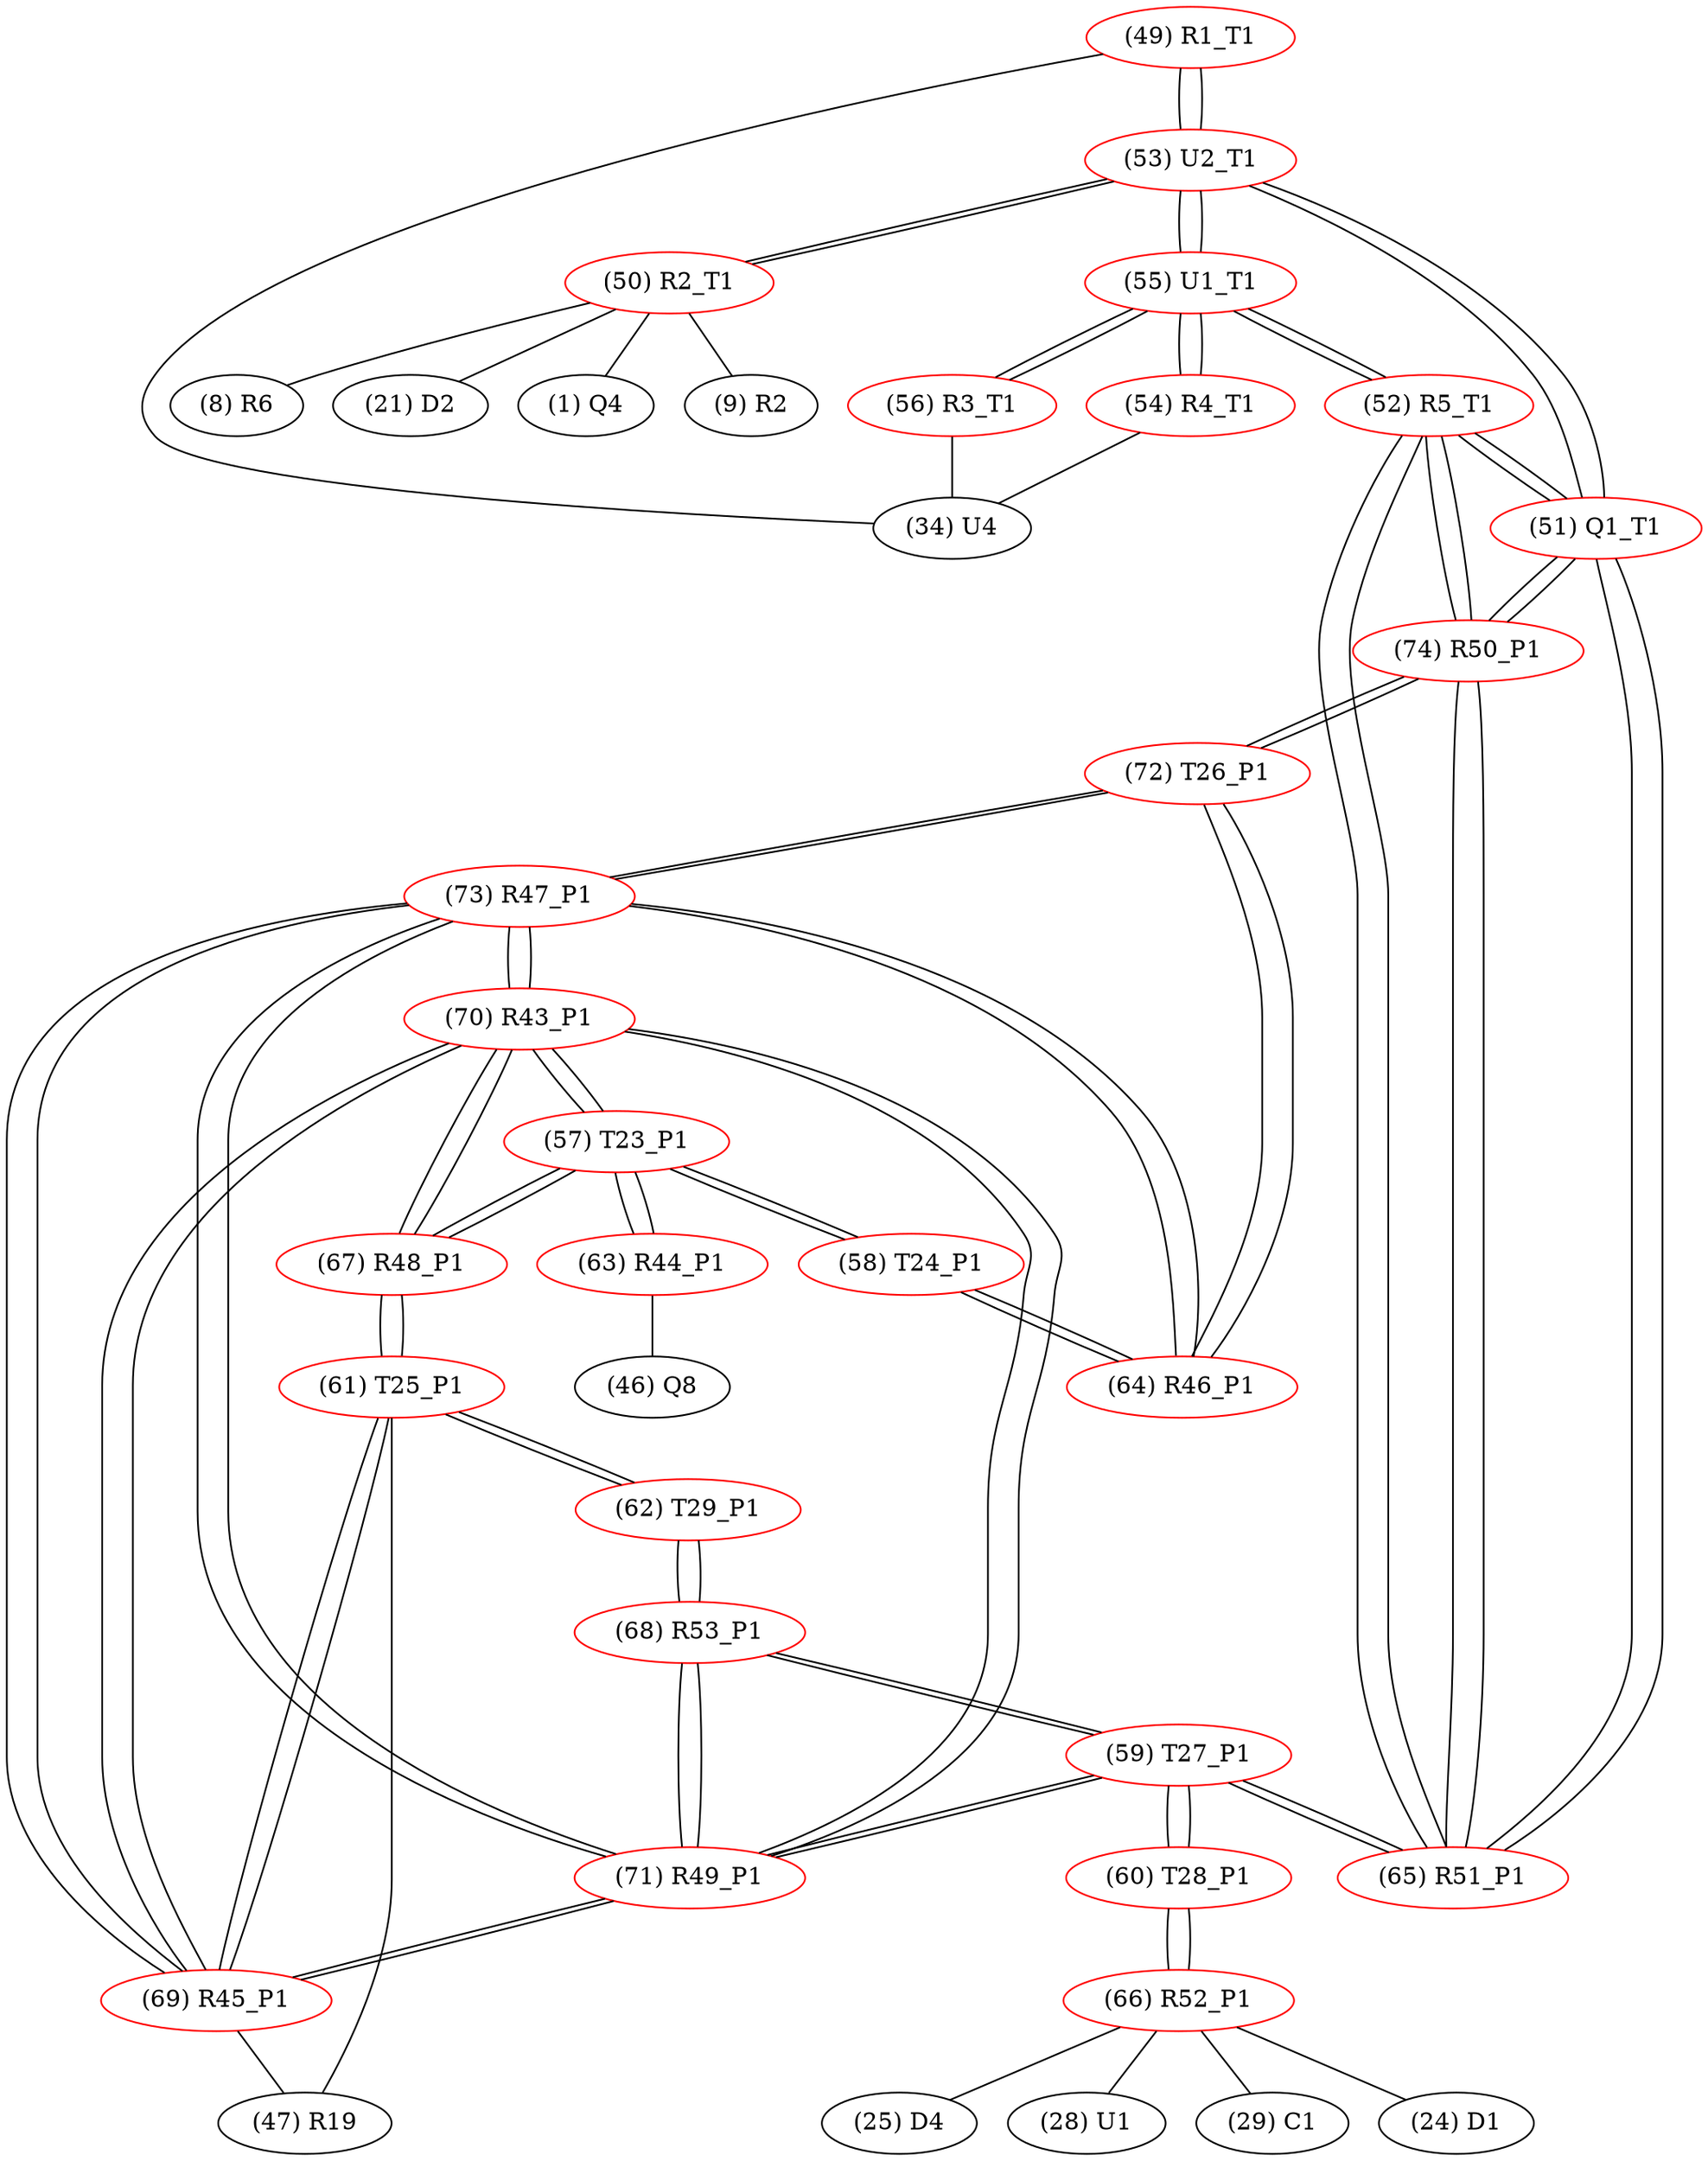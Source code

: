 graph {
	49 [label="(49) R1_T1" color=red]
	34 [label="(34) U4"]
	53 [label="(53) U2_T1"]
	50 [label="(50) R2_T1" color=red]
	1 [label="(1) Q4"]
	9 [label="(9) R2"]
	8 [label="(8) R6"]
	21 [label="(21) D2"]
	53 [label="(53) U2_T1"]
	51 [label="(51) Q1_T1" color=red]
	53 [label="(53) U2_T1"]
	65 [label="(65) R51_P1"]
	74 [label="(74) R50_P1"]
	52 [label="(52) R5_T1"]
	52 [label="(52) R5_T1" color=red]
	55 [label="(55) U1_T1"]
	65 [label="(65) R51_P1"]
	74 [label="(74) R50_P1"]
	51 [label="(51) Q1_T1"]
	53 [label="(53) U2_T1" color=red]
	50 [label="(50) R2_T1"]
	55 [label="(55) U1_T1"]
	49 [label="(49) R1_T1"]
	51 [label="(51) Q1_T1"]
	54 [label="(54) R4_T1" color=red]
	34 [label="(34) U4"]
	55 [label="(55) U1_T1"]
	55 [label="(55) U1_T1" color=red]
	56 [label="(56) R3_T1"]
	54 [label="(54) R4_T1"]
	53 [label="(53) U2_T1"]
	52 [label="(52) R5_T1"]
	56 [label="(56) R3_T1" color=red]
	34 [label="(34) U4"]
	55 [label="(55) U1_T1"]
	57 [label="(57) T23_P1" color=red]
	67 [label="(67) R48_P1"]
	70 [label="(70) R43_P1"]
	58 [label="(58) T24_P1"]
	63 [label="(63) R44_P1"]
	58 [label="(58) T24_P1" color=red]
	64 [label="(64) R46_P1"]
	57 [label="(57) T23_P1"]
	59 [label="(59) T27_P1" color=red]
	65 [label="(65) R51_P1"]
	60 [label="(60) T28_P1"]
	68 [label="(68) R53_P1"]
	71 [label="(71) R49_P1"]
	60 [label="(60) T28_P1" color=red]
	66 [label="(66) R52_P1"]
	59 [label="(59) T27_P1"]
	61 [label="(61) T25_P1" color=red]
	62 [label="(62) T29_P1"]
	67 [label="(67) R48_P1"]
	69 [label="(69) R45_P1"]
	47 [label="(47) R19"]
	62 [label="(62) T29_P1" color=red]
	61 [label="(61) T25_P1"]
	68 [label="(68) R53_P1"]
	63 [label="(63) R44_P1" color=red]
	46 [label="(46) Q8"]
	57 [label="(57) T23_P1"]
	64 [label="(64) R46_P1" color=red]
	72 [label="(72) T26_P1"]
	73 [label="(73) R47_P1"]
	58 [label="(58) T24_P1"]
	65 [label="(65) R51_P1" color=red]
	59 [label="(59) T27_P1"]
	74 [label="(74) R50_P1"]
	52 [label="(52) R5_T1"]
	51 [label="(51) Q1_T1"]
	66 [label="(66) R52_P1" color=red]
	24 [label="(24) D1"]
	25 [label="(25) D4"]
	28 [label="(28) U1"]
	29 [label="(29) C1"]
	60 [label="(60) T28_P1"]
	67 [label="(67) R48_P1" color=red]
	61 [label="(61) T25_P1"]
	57 [label="(57) T23_P1"]
	70 [label="(70) R43_P1"]
	68 [label="(68) R53_P1" color=red]
	62 [label="(62) T29_P1"]
	59 [label="(59) T27_P1"]
	71 [label="(71) R49_P1"]
	69 [label="(69) R45_P1" color=red]
	73 [label="(73) R47_P1"]
	70 [label="(70) R43_P1"]
	71 [label="(71) R49_P1"]
	61 [label="(61) T25_P1"]
	47 [label="(47) R19"]
	70 [label="(70) R43_P1" color=red]
	67 [label="(67) R48_P1"]
	57 [label="(57) T23_P1"]
	73 [label="(73) R47_P1"]
	69 [label="(69) R45_P1"]
	71 [label="(71) R49_P1"]
	71 [label="(71) R49_P1" color=red]
	73 [label="(73) R47_P1"]
	69 [label="(69) R45_P1"]
	70 [label="(70) R43_P1"]
	59 [label="(59) T27_P1"]
	68 [label="(68) R53_P1"]
	72 [label="(72) T26_P1" color=red]
	74 [label="(74) R50_P1"]
	64 [label="(64) R46_P1"]
	73 [label="(73) R47_P1"]
	73 [label="(73) R47_P1" color=red]
	69 [label="(69) R45_P1"]
	70 [label="(70) R43_P1"]
	71 [label="(71) R49_P1"]
	72 [label="(72) T26_P1"]
	64 [label="(64) R46_P1"]
	74 [label="(74) R50_P1" color=red]
	72 [label="(72) T26_P1"]
	65 [label="(65) R51_P1"]
	52 [label="(52) R5_T1"]
	51 [label="(51) Q1_T1"]
	49 -- 34
	49 -- 53
	50 -- 1
	50 -- 9
	50 -- 8
	50 -- 21
	50 -- 53
	51 -- 53
	51 -- 65
	51 -- 74
	51 -- 52
	52 -- 55
	52 -- 65
	52 -- 74
	52 -- 51
	53 -- 50
	53 -- 55
	53 -- 49
	53 -- 51
	54 -- 34
	54 -- 55
	55 -- 56
	55 -- 54
	55 -- 53
	55 -- 52
	56 -- 34
	56 -- 55
	57 -- 67
	57 -- 70
	57 -- 58
	57 -- 63
	58 -- 64
	58 -- 57
	59 -- 65
	59 -- 60
	59 -- 68
	59 -- 71
	60 -- 66
	60 -- 59
	61 -- 62
	61 -- 67
	61 -- 69
	61 -- 47
	62 -- 61
	62 -- 68
	63 -- 46
	63 -- 57
	64 -- 72
	64 -- 73
	64 -- 58
	65 -- 59
	65 -- 74
	65 -- 52
	65 -- 51
	66 -- 24
	66 -- 25
	66 -- 28
	66 -- 29
	66 -- 60
	67 -- 61
	67 -- 57
	67 -- 70
	68 -- 62
	68 -- 59
	68 -- 71
	69 -- 73
	69 -- 70
	69 -- 71
	69 -- 61
	69 -- 47
	70 -- 67
	70 -- 57
	70 -- 73
	70 -- 69
	70 -- 71
	71 -- 73
	71 -- 69
	71 -- 70
	71 -- 59
	71 -- 68
	72 -- 74
	72 -- 64
	72 -- 73
	73 -- 69
	73 -- 70
	73 -- 71
	73 -- 72
	73 -- 64
	74 -- 72
	74 -- 65
	74 -- 52
	74 -- 51
}